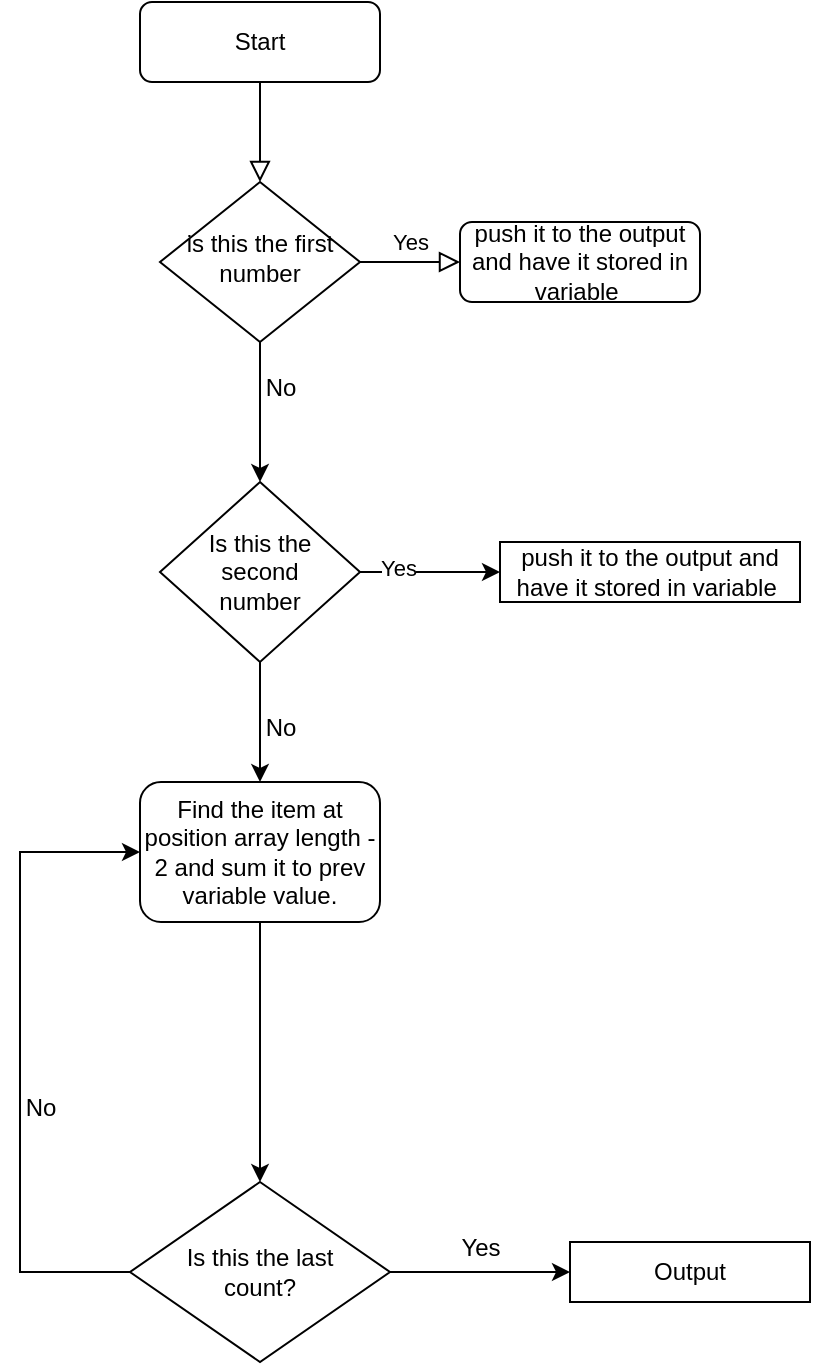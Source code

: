 <mxfile version="23.1.4" type="device">
  <diagram id="C5RBs43oDa-KdzZeNtuy" name="Page-1">
    <mxGraphModel dx="794" dy="446" grid="1" gridSize="10" guides="1" tooltips="1" connect="1" arrows="1" fold="1" page="1" pageScale="1" pageWidth="827" pageHeight="1169" math="0" shadow="0">
      <root>
        <mxCell id="WIyWlLk6GJQsqaUBKTNV-0" />
        <mxCell id="WIyWlLk6GJQsqaUBKTNV-1" parent="WIyWlLk6GJQsqaUBKTNV-0" />
        <mxCell id="WIyWlLk6GJQsqaUBKTNV-2" value="" style="rounded=0;html=1;jettySize=auto;orthogonalLoop=1;fontSize=11;endArrow=block;endFill=0;endSize=8;strokeWidth=1;shadow=0;labelBackgroundColor=none;edgeStyle=orthogonalEdgeStyle;" parent="WIyWlLk6GJQsqaUBKTNV-1" source="WIyWlLk6GJQsqaUBKTNV-3" target="WIyWlLk6GJQsqaUBKTNV-6" edge="1">
          <mxGeometry relative="1" as="geometry" />
        </mxCell>
        <mxCell id="WIyWlLk6GJQsqaUBKTNV-3" value="Start" style="rounded=1;whiteSpace=wrap;html=1;fontSize=12;glass=0;strokeWidth=1;shadow=0;" parent="WIyWlLk6GJQsqaUBKTNV-1" vertex="1">
          <mxGeometry x="160" y="80" width="120" height="40" as="geometry" />
        </mxCell>
        <mxCell id="WIyWlLk6GJQsqaUBKTNV-5" value="Yes&lt;br&gt;" style="edgeStyle=orthogonalEdgeStyle;rounded=0;html=1;jettySize=auto;orthogonalLoop=1;fontSize=11;endArrow=block;endFill=0;endSize=8;strokeWidth=1;shadow=0;labelBackgroundColor=none;" parent="WIyWlLk6GJQsqaUBKTNV-1" source="WIyWlLk6GJQsqaUBKTNV-6" target="WIyWlLk6GJQsqaUBKTNV-7" edge="1">
          <mxGeometry y="10" relative="1" as="geometry">
            <mxPoint as="offset" />
          </mxGeometry>
        </mxCell>
        <mxCell id="0derv6CtE3d6S0nvH71q-1" style="edgeStyle=orthogonalEdgeStyle;rounded=0;orthogonalLoop=1;jettySize=auto;html=1;exitX=0.5;exitY=1;exitDx=0;exitDy=0;" edge="1" parent="WIyWlLk6GJQsqaUBKTNV-1" source="WIyWlLk6GJQsqaUBKTNV-6">
          <mxGeometry relative="1" as="geometry">
            <mxPoint x="220" y="320" as="targetPoint" />
          </mxGeometry>
        </mxCell>
        <mxCell id="WIyWlLk6GJQsqaUBKTNV-6" value="is this the first number" style="rhombus;whiteSpace=wrap;html=1;shadow=0;fontFamily=Helvetica;fontSize=12;align=center;strokeWidth=1;spacing=6;spacingTop=-4;" parent="WIyWlLk6GJQsqaUBKTNV-1" vertex="1">
          <mxGeometry x="170" y="170" width="100" height="80" as="geometry" />
        </mxCell>
        <mxCell id="WIyWlLk6GJQsqaUBKTNV-7" value="push it to the output and have it stored in variable&amp;nbsp;" style="rounded=1;whiteSpace=wrap;html=1;fontSize=12;glass=0;strokeWidth=1;shadow=0;" parent="WIyWlLk6GJQsqaUBKTNV-1" vertex="1">
          <mxGeometry x="320" y="190" width="120" height="40" as="geometry" />
        </mxCell>
        <mxCell id="0derv6CtE3d6S0nvH71q-19" style="edgeStyle=orthogonalEdgeStyle;rounded=0;orthogonalLoop=1;jettySize=auto;html=1;exitX=0.5;exitY=1;exitDx=0;exitDy=0;entryX=0.5;entryY=0;entryDx=0;entryDy=0;" edge="1" parent="WIyWlLk6GJQsqaUBKTNV-1" source="0derv6CtE3d6S0nvH71q-2" target="0derv6CtE3d6S0nvH71q-18">
          <mxGeometry relative="1" as="geometry" />
        </mxCell>
        <mxCell id="0derv6CtE3d6S0nvH71q-2" value="Find the item at position array length - 2 and sum it to prev variable value." style="rounded=1;whiteSpace=wrap;html=1;" vertex="1" parent="WIyWlLk6GJQsqaUBKTNV-1">
          <mxGeometry x="160" y="470" width="120" height="70" as="geometry" />
        </mxCell>
        <mxCell id="0derv6CtE3d6S0nvH71q-3" value="No" style="text;html=1;align=center;verticalAlign=middle;resizable=0;points=[];autosize=1;strokeColor=none;fillColor=none;" vertex="1" parent="WIyWlLk6GJQsqaUBKTNV-1">
          <mxGeometry x="210" y="258" width="40" height="30" as="geometry" />
        </mxCell>
        <mxCell id="0derv6CtE3d6S0nvH71q-11" value="" style="edgeStyle=orthogonalEdgeStyle;rounded=0;orthogonalLoop=1;jettySize=auto;html=1;" edge="1" parent="WIyWlLk6GJQsqaUBKTNV-1" source="0derv6CtE3d6S0nvH71q-7" target="0derv6CtE3d6S0nvH71q-10">
          <mxGeometry relative="1" as="geometry" />
        </mxCell>
        <mxCell id="0derv6CtE3d6S0nvH71q-12" value="Yes" style="edgeLabel;html=1;align=center;verticalAlign=middle;resizable=0;points=[];" vertex="1" connectable="0" parent="0derv6CtE3d6S0nvH71q-11">
          <mxGeometry x="-0.467" y="2" relative="1" as="geometry">
            <mxPoint as="offset" />
          </mxGeometry>
        </mxCell>
        <mxCell id="0derv6CtE3d6S0nvH71q-13" style="edgeStyle=orthogonalEdgeStyle;rounded=0;orthogonalLoop=1;jettySize=auto;html=1;exitX=0.5;exitY=1;exitDx=0;exitDy=0;entryX=0.5;entryY=0;entryDx=0;entryDy=0;" edge="1" parent="WIyWlLk6GJQsqaUBKTNV-1" source="0derv6CtE3d6S0nvH71q-7" target="0derv6CtE3d6S0nvH71q-2">
          <mxGeometry relative="1" as="geometry" />
        </mxCell>
        <mxCell id="0derv6CtE3d6S0nvH71q-7" value="Is this the &lt;br&gt;second &lt;br&gt;number" style="rhombus;whiteSpace=wrap;html=1;" vertex="1" parent="WIyWlLk6GJQsqaUBKTNV-1">
          <mxGeometry x="170" y="320" width="100" height="90" as="geometry" />
        </mxCell>
        <mxCell id="0derv6CtE3d6S0nvH71q-10" value="push it to the output and have it stored in variable&amp;nbsp;" style="whiteSpace=wrap;html=1;" vertex="1" parent="WIyWlLk6GJQsqaUBKTNV-1">
          <mxGeometry x="340" y="350" width="150" height="30" as="geometry" />
        </mxCell>
        <mxCell id="0derv6CtE3d6S0nvH71q-14" value="No" style="text;html=1;align=center;verticalAlign=middle;resizable=0;points=[];autosize=1;strokeColor=none;fillColor=none;" vertex="1" parent="WIyWlLk6GJQsqaUBKTNV-1">
          <mxGeometry x="210" y="428" width="40" height="30" as="geometry" />
        </mxCell>
        <mxCell id="0derv6CtE3d6S0nvH71q-15" style="edgeStyle=orthogonalEdgeStyle;rounded=0;orthogonalLoop=1;jettySize=auto;html=1;exitX=0.5;exitY=1;exitDx=0;exitDy=0;" edge="1" parent="WIyWlLk6GJQsqaUBKTNV-1" source="0derv6CtE3d6S0nvH71q-2" target="0derv6CtE3d6S0nvH71q-2">
          <mxGeometry relative="1" as="geometry" />
        </mxCell>
        <mxCell id="0derv6CtE3d6S0nvH71q-20" style="edgeStyle=orthogonalEdgeStyle;rounded=0;orthogonalLoop=1;jettySize=auto;html=1;entryX=0;entryY=0.5;entryDx=0;entryDy=0;exitX=0;exitY=0.5;exitDx=0;exitDy=0;" edge="1" parent="WIyWlLk6GJQsqaUBKTNV-1" source="0derv6CtE3d6S0nvH71q-18" target="0derv6CtE3d6S0nvH71q-2">
          <mxGeometry relative="1" as="geometry">
            <mxPoint x="150" y="710" as="sourcePoint" />
            <Array as="points">
              <mxPoint x="100" y="715" />
              <mxPoint x="100" y="505" />
            </Array>
          </mxGeometry>
        </mxCell>
        <mxCell id="0derv6CtE3d6S0nvH71q-24" value="" style="edgeStyle=orthogonalEdgeStyle;rounded=0;orthogonalLoop=1;jettySize=auto;html=1;" edge="1" parent="WIyWlLk6GJQsqaUBKTNV-1" source="0derv6CtE3d6S0nvH71q-18" target="0derv6CtE3d6S0nvH71q-23">
          <mxGeometry relative="1" as="geometry" />
        </mxCell>
        <mxCell id="0derv6CtE3d6S0nvH71q-18" value="Is this the last &lt;br&gt;count?" style="rhombus;whiteSpace=wrap;html=1;" vertex="1" parent="WIyWlLk6GJQsqaUBKTNV-1">
          <mxGeometry x="155" y="670" width="130" height="90" as="geometry" />
        </mxCell>
        <mxCell id="0derv6CtE3d6S0nvH71q-23" value="Output" style="whiteSpace=wrap;html=1;" vertex="1" parent="WIyWlLk6GJQsqaUBKTNV-1">
          <mxGeometry x="375" y="700" width="120" height="30" as="geometry" />
        </mxCell>
        <mxCell id="0derv6CtE3d6S0nvH71q-25" value="Yes" style="text;html=1;align=center;verticalAlign=middle;resizable=0;points=[];autosize=1;strokeColor=none;fillColor=none;" vertex="1" parent="WIyWlLk6GJQsqaUBKTNV-1">
          <mxGeometry x="310" y="688" width="40" height="30" as="geometry" />
        </mxCell>
        <mxCell id="0derv6CtE3d6S0nvH71q-26" value="No" style="text;html=1;align=center;verticalAlign=middle;resizable=0;points=[];autosize=1;strokeColor=none;fillColor=none;" vertex="1" parent="WIyWlLk6GJQsqaUBKTNV-1">
          <mxGeometry x="90" y="618" width="40" height="30" as="geometry" />
        </mxCell>
      </root>
    </mxGraphModel>
  </diagram>
</mxfile>
